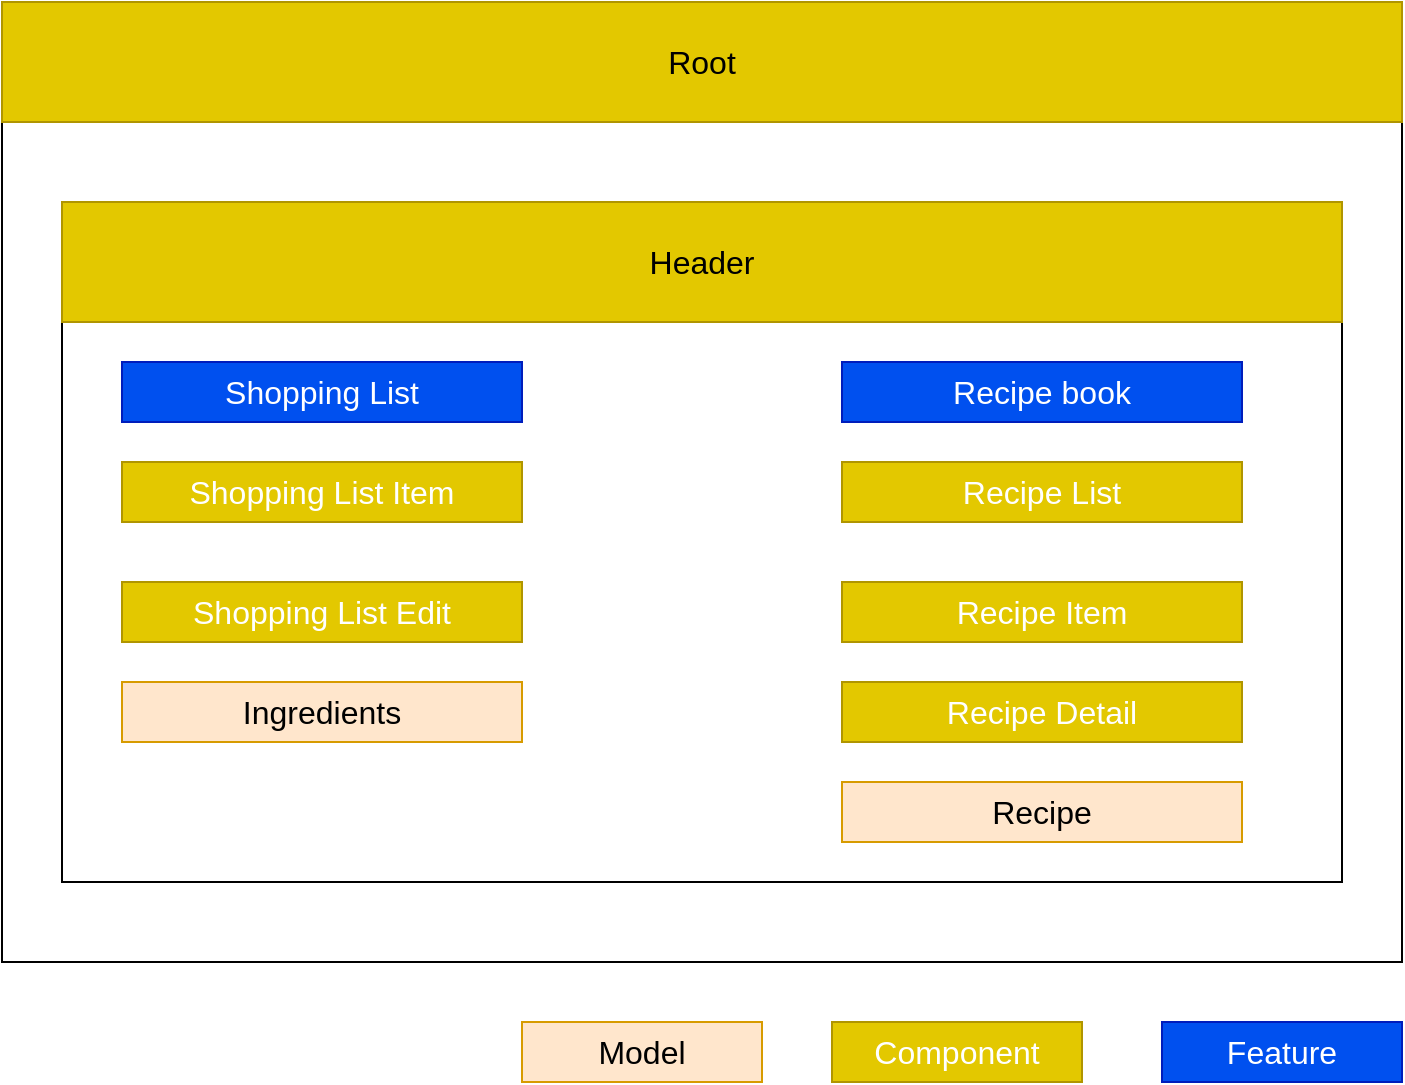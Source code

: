 <mxfile version="13.3.9" type="device"><diagram id="xPiTOo3SfkPK7IFd98Gj" name="Page-1"><mxGraphModel dx="1370" dy="751" grid="1" gridSize="10" guides="1" tooltips="1" connect="1" arrows="1" fold="1" page="1" pageScale="1" pageWidth="827" pageHeight="1169" math="0" shadow="0"><root><mxCell id="0"/><mxCell id="1" parent="0"/><mxCell id="2_9zjuneYITkRuhlkywS-3" value="" style="rounded=1;whiteSpace=wrap;html=1;" vertex="1" parent="1"><mxGeometry x="350" y="350" width="120" height="60" as="geometry"/></mxCell><mxCell id="2_9zjuneYITkRuhlkywS-4" value="" style="rounded=0;whiteSpace=wrap;html=1;" vertex="1" parent="1"><mxGeometry x="50" y="50" width="700" height="480" as="geometry"/></mxCell><mxCell id="2_9zjuneYITkRuhlkywS-5" value="" style="endArrow=none;html=1;" edge="1" parent="1" target="2_9zjuneYITkRuhlkywS-4"><mxGeometry width="50" height="50" relative="1" as="geometry"><mxPoint x="50" y="80" as="sourcePoint"/><mxPoint x="100" y="30" as="targetPoint"/></mxGeometry></mxCell><mxCell id="2_9zjuneYITkRuhlkywS-6" value="" style="rounded=0;whiteSpace=wrap;html=1;labelBackgroundColor=#FFFF66;fillColor=#e3c800;strokeColor=#B09500;fontColor=#ffffff;" vertex="1" parent="1"><mxGeometry x="50" y="50" width="700" height="60" as="geometry"/></mxCell><mxCell id="2_9zjuneYITkRuhlkywS-7" value="Root&lt;br&gt;" style="text;html=1;strokeColor=none;fillColor=none;align=center;verticalAlign=middle;whiteSpace=wrap;rounded=0;fontSize=16;" vertex="1" parent="1"><mxGeometry x="355" y="60" width="90" height="40" as="geometry"/></mxCell><mxCell id="2_9zjuneYITkRuhlkywS-8" value="" style="rounded=0;whiteSpace=wrap;html=1;fontSize=16;" vertex="1" parent="1"><mxGeometry x="80" y="210" width="640" height="280" as="geometry"/></mxCell><mxCell id="2_9zjuneYITkRuhlkywS-9" value="" style="rounded=0;whiteSpace=wrap;html=1;fontSize=16;fillColor=#e3c800;strokeColor=#B09500;fontColor=#ffffff;" vertex="1" parent="1"><mxGeometry x="80" y="150" width="640" height="60" as="geometry"/></mxCell><mxCell id="2_9zjuneYITkRuhlkywS-10" value="Header" style="text;html=1;strokeColor=none;fillColor=none;align=center;verticalAlign=middle;whiteSpace=wrap;rounded=0;fontSize=16;" vertex="1" parent="1"><mxGeometry x="380" y="170" width="40" height="20" as="geometry"/></mxCell><mxCell id="2_9zjuneYITkRuhlkywS-11" value="Shopping List" style="rounded=0;whiteSpace=wrap;html=1;fontSize=16;fillColor=#0050ef;strokeColor=#001DBC;fontColor=#ffffff;" vertex="1" parent="1"><mxGeometry x="110" y="230" width="200" height="30" as="geometry"/></mxCell><mxCell id="2_9zjuneYITkRuhlkywS-12" value="Recipe book" style="rounded=0;whiteSpace=wrap;html=1;fontSize=16;fillColor=#0050ef;strokeColor=#001DBC;fontColor=#ffffff;" vertex="1" parent="1"><mxGeometry x="470" y="230" width="200" height="30" as="geometry"/></mxCell><mxCell id="2_9zjuneYITkRuhlkywS-13" value="Shopping List Item" style="rounded=0;whiteSpace=wrap;html=1;fontSize=16;fillColor=#e3c800;strokeColor=#B09500;fontColor=#ffffff;" vertex="1" parent="1"><mxGeometry x="110" y="280" width="200" height="30" as="geometry"/></mxCell><mxCell id="2_9zjuneYITkRuhlkywS-14" value="Shopping List Edit" style="rounded=0;whiteSpace=wrap;html=1;fontSize=16;fillColor=#e3c800;strokeColor=#B09500;fontColor=#ffffff;" vertex="1" parent="1"><mxGeometry x="110" y="340" width="200" height="30" as="geometry"/></mxCell><mxCell id="2_9zjuneYITkRuhlkywS-15" value="Ingredients" style="rounded=0;whiteSpace=wrap;html=1;fontSize=16;fillColor=#ffe6cc;strokeColor=#d79b00;" vertex="1" parent="1"><mxGeometry x="110" y="390" width="200" height="30" as="geometry"/></mxCell><mxCell id="2_9zjuneYITkRuhlkywS-16" value="Recipe List" style="rounded=0;whiteSpace=wrap;html=1;fontSize=16;fillColor=#e3c800;strokeColor=#B09500;fontColor=#ffffff;" vertex="1" parent="1"><mxGeometry x="470" y="280" width="200" height="30" as="geometry"/></mxCell><mxCell id="2_9zjuneYITkRuhlkywS-17" value="Recipe Item" style="rounded=0;whiteSpace=wrap;html=1;fontSize=16;fillColor=#e3c800;strokeColor=#B09500;fontColor=#ffffff;" vertex="1" parent="1"><mxGeometry x="470" y="340" width="200" height="30" as="geometry"/></mxCell><mxCell id="2_9zjuneYITkRuhlkywS-18" value="Recipe Detail" style="rounded=0;whiteSpace=wrap;html=1;fontSize=16;fillColor=#e3c800;strokeColor=#B09500;fontColor=#ffffff;" vertex="1" parent="1"><mxGeometry x="470" y="390" width="200" height="30" as="geometry"/></mxCell><mxCell id="2_9zjuneYITkRuhlkywS-19" value="Recipe" style="rounded=0;whiteSpace=wrap;html=1;fontSize=16;fillColor=#ffe6cc;strokeColor=#d79b00;" vertex="1" parent="1"><mxGeometry x="470" y="440" width="200" height="30" as="geometry"/></mxCell><mxCell id="2_9zjuneYITkRuhlkywS-20" value="Component" style="rounded=0;whiteSpace=wrap;html=1;fontSize=16;fillColor=#e3c800;strokeColor=#B09500;fontColor=#ffffff;" vertex="1" parent="1"><mxGeometry x="465" y="560" width="125" height="30" as="geometry"/></mxCell><mxCell id="2_9zjuneYITkRuhlkywS-21" value="Model" style="rounded=0;whiteSpace=wrap;html=1;fontSize=16;fillColor=#ffe6cc;strokeColor=#d79b00;" vertex="1" parent="1"><mxGeometry x="310" y="560" width="120" height="30" as="geometry"/></mxCell><mxCell id="2_9zjuneYITkRuhlkywS-22" value="Feature" style="rounded=0;whiteSpace=wrap;html=1;fontSize=16;fillColor=#0050ef;strokeColor=#001DBC;fontColor=#ffffff;" vertex="1" parent="1"><mxGeometry x="630" y="560" width="120" height="30" as="geometry"/></mxCell></root></mxGraphModel></diagram></mxfile>